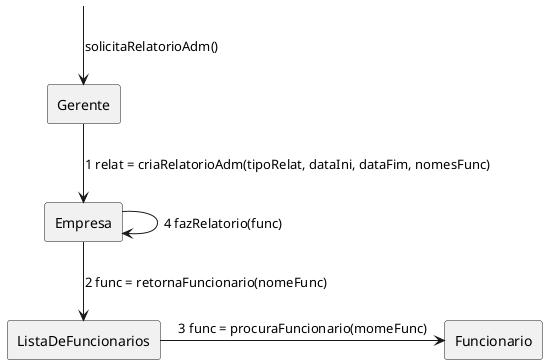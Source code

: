@startuml
rectangle "Gerente" as gerente
'rectangle "FolhaDePagamento" as folha
'rectangle "Pagamento" as pagamento
rectangle "Funcionario" as funcionario
rectangle "Empresa" as empresa
rectangle "ListaDeFuncionarios" as lista
'rectangle "Venda" as venda
'rectangle "Ponto" as ponto
'rectangle "BaseDeDadosProjetos" as base
'rectangle "Projeto" as projeto
label " " as ini

ini -down-> gerente      : solicitaRelatorioAdm()
gerente -down-> empresa      : 1 relat = criaRelatorioAdm(tipoRelat, dataIni, dataFim, nomesFunc)
empresa -down-> lista        : 2 func = retornaFuncionario(nomeFunc)
lista   -right-> funcionario  : 3 func = procuraFuncionario(momeFunc)
empresa --> empresa      : 4 fazRelatorio(func)
@enduml